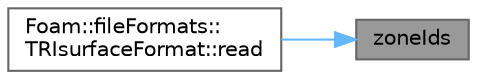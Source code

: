 digraph "zoneIds"
{
 // LATEX_PDF_SIZE
  bgcolor="transparent";
  edge [fontname=Helvetica,fontsize=10,labelfontname=Helvetica,labelfontsize=10];
  node [fontname=Helvetica,fontsize=10,shape=box,height=0.2,width=0.4];
  rankdir="RL";
  Node1 [id="Node000001",label="zoneIds",height=0.2,width=0.4,color="gray40", fillcolor="grey60", style="filled", fontcolor="black",tooltip=" "];
  Node1 -> Node2 [id="edge1_Node000001_Node000002",dir="back",color="steelblue1",style="solid",tooltip=" "];
  Node2 [id="Node000002",label="Foam::fileFormats::\lTRIsurfaceFormat::read",height=0.2,width=0.4,color="grey40", fillcolor="white", style="filled",URL="$classFoam_1_1fileFormats_1_1TRIsurfaceFormat.html#aac62a95b7f69eed43bd935d692831804",tooltip=" "];
}
